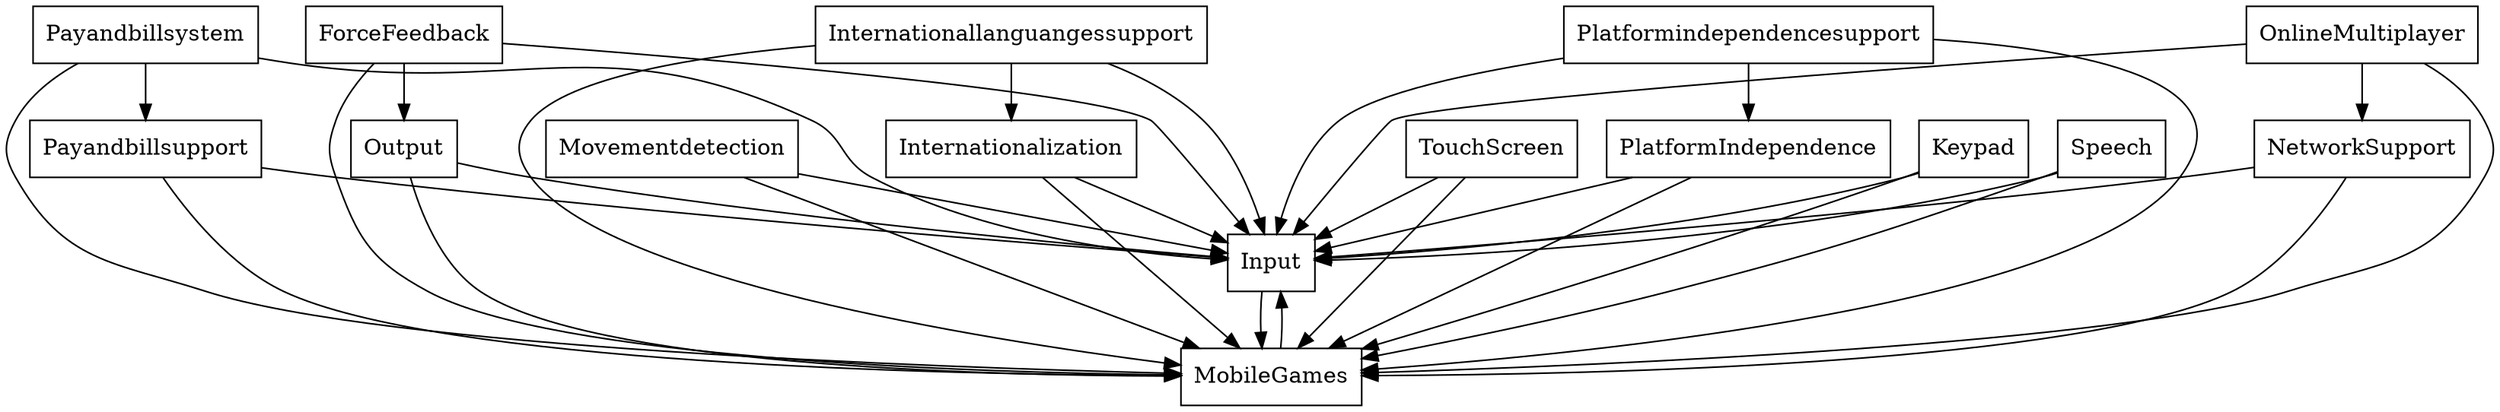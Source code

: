 digraph{
graph [rankdir=TB];
node [shape=box];
edge [arrowhead=normal];
0[label="Payandbillsystem",]
1[label="Input",]
2[label="MobileGames",]
3[label="ForceFeedback",]
4[label="Internationallanguangessupport",]
5[label="Movementdetection",]
6[label="TouchScreen",]
7[label="PlatformIndependence",]
8[label="Output",]
9[label="Platformindependencesupport",]
10[label="Internationalization",]
11[label="Keypad",]
12[label="Payandbillsupport",]
13[label="Speech",]
14[label="NetworkSupport",]
15[label="OnlineMultiplayer",]
0->1[label="",]
0->2[label="",]
0->12[label="",]
1->2[label="",]
2->1[label="",]
3->1[label="",]
3->2[label="",]
3->8[label="",]
4->1[label="",]
4->2[label="",]
4->10[label="",]
5->1[label="",]
5->2[label="",]
6->1[label="",]
6->2[label="",]
7->1[label="",]
7->2[label="",]
8->1[label="",]
8->2[label="",]
9->1[label="",]
9->2[label="",]
9->7[label="",]
10->1[label="",]
10->2[label="",]
11->1[label="",]
11->2[label="",]
12->1[label="",]
12->2[label="",]
13->1[label="",]
13->2[label="",]
14->1[label="",]
14->2[label="",]
15->1[label="",]
15->2[label="",]
15->14[label="",]
}
